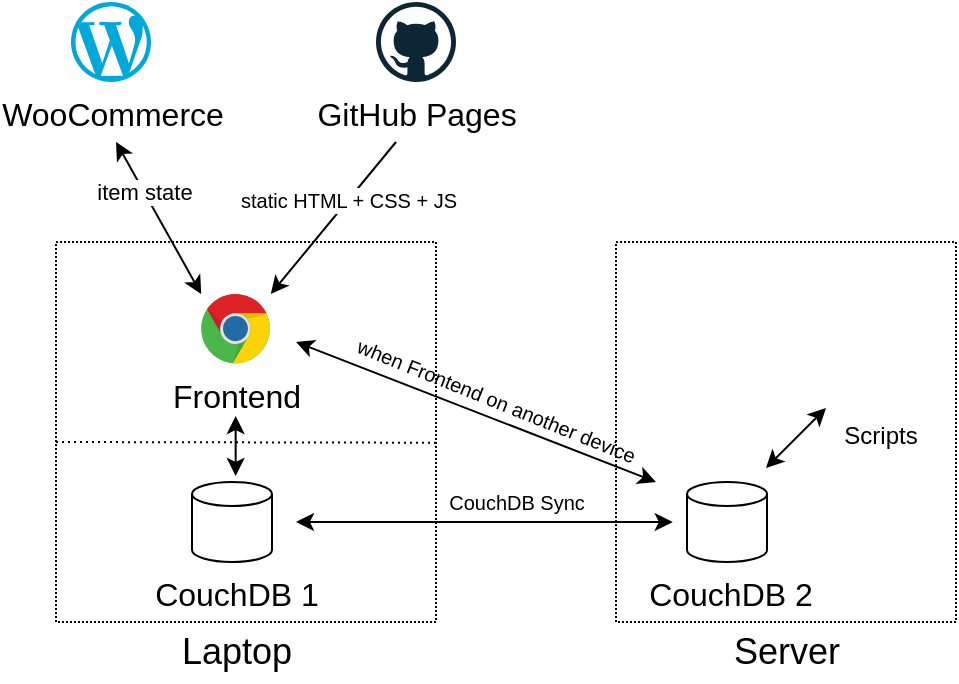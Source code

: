 <mxfile version="14.4.3" type="device"><diagram id="Jub3_QvItPBXAswjVCYb" name="Page-1"><mxGraphModel dx="1986" dy="796" grid="1" gridSize="10" guides="1" tooltips="1" connect="1" arrows="1" fold="1" page="0" pageScale="1" pageWidth="827" pageHeight="1169" math="0" shadow="0"><root><mxCell id="0"/><mxCell id="1" parent="0"/><mxCell id="EoJIgMs5uyHAUl-kZ0xm-6" value="" style="rounded=0;whiteSpace=wrap;html=1;fillColor=none;dashed=1;dashPattern=1 1;" parent="1" vertex="1"><mxGeometry x="-410" y="420" width="190" height="190" as="geometry"/></mxCell><mxCell id="EoJIgMs5uyHAUl-kZ0xm-5" value="" style="group" parent="1" vertex="1" connectable="0"><mxGeometry x="-362.5" y="540" width="85" height="66" as="geometry"/></mxCell><mxCell id="DZSfuHu3Pw6k67-Y-m6J-2" value="" style="shape=cylinder3;whiteSpace=wrap;html=1;boundedLbl=1;backgroundOutline=1;size=6;" parent="EoJIgMs5uyHAUl-kZ0xm-5" vertex="1"><mxGeometry x="20.5" width="40" height="40" as="geometry"/></mxCell><mxCell id="EoJIgMs5uyHAUl-kZ0xm-2" value="&lt;font style=&quot;font-size: 16px&quot;&gt;CouchDB 1&lt;/font&gt;" style="text;html=1;strokeColor=none;fillColor=none;align=center;verticalAlign=middle;whiteSpace=wrap;rounded=0;" parent="EoJIgMs5uyHAUl-kZ0xm-5" vertex="1"><mxGeometry y="46" width="85" height="20" as="geometry"/></mxCell><mxCell id="EoJIgMs5uyHAUl-kZ0xm-7" value="Laptop" style="text;html=1;align=center;verticalAlign=middle;resizable=0;points=[];autosize=1;fontSize=18;fontColor=#000000;" parent="1" vertex="1"><mxGeometry x="-355" y="610" width="70" height="30" as="geometry"/></mxCell><mxCell id="EoJIgMs5uyHAUl-kZ0xm-9" value="&lt;font style=&quot;font-size: 16px&quot;&gt;Frontend&lt;/font&gt;" style="dashed=0;outlineConnect=0;html=1;align=center;labelPosition=center;verticalLabelPosition=bottom;verticalAlign=top;shape=mxgraph.weblogos.chrome;fillColor=none;" parent="1" vertex="1"><mxGeometry x="-337.4" y="446.0" width="34.8" height="35.4" as="geometry"/></mxCell><mxCell id="EoJIgMs5uyHAUl-kZ0xm-10" value="&lt;font style=&quot;font-size: 16px&quot;&gt;GitHub Pages&lt;/font&gt;" style="dashed=0;outlineConnect=0;html=1;align=center;labelPosition=center;verticalLabelPosition=bottom;verticalAlign=top;shape=mxgraph.weblogos.github;fillColor=none;" parent="1" vertex="1"><mxGeometry x="-250.0" y="300" width="40" height="40" as="geometry"/></mxCell><mxCell id="EoJIgMs5uyHAUl-kZ0xm-13" value="" style="endArrow=classic;startArrow=classic;html=1;" parent="1" edge="1"><mxGeometry width="50" height="50" relative="1" as="geometry"><mxPoint x="-320.17" y="507" as="sourcePoint"/><mxPoint x="-320.17" y="537" as="targetPoint"/></mxGeometry></mxCell><mxCell id="EoJIgMs5uyHAUl-kZ0xm-14" value="&lt;span style=&quot;font-family: helvetica; font-size: 10px; font-style: normal; font-weight: 400; letter-spacing: normal; text-align: center; text-indent: 0px; text-transform: none; word-spacing: 0px; background-color: rgb(255, 255, 255); display: inline; float: none;&quot;&gt;static HTML + CSS + JS&lt;/span&gt;" style="endArrow=classic;html=1;" parent="1" edge="1"><mxGeometry x="-0.25" width="50" height="50" relative="1" as="geometry"><mxPoint x="-240" y="370" as="sourcePoint"/><mxPoint x="-302.6" y="446" as="targetPoint"/><mxPoint as="offset"/></mxGeometry></mxCell><mxCell id="EoJIgMs5uyHAUl-kZ0xm-17" value="" style="rounded=0;whiteSpace=wrap;html=1;fillColor=none;dashed=1;dashPattern=1 1;" parent="1" vertex="1"><mxGeometry x="-130" y="420" width="170" height="190" as="geometry"/></mxCell><mxCell id="EoJIgMs5uyHAUl-kZ0xm-18" value="" style="group" parent="1" vertex="1" connectable="0"><mxGeometry x="-115" y="540" width="85" height="66" as="geometry"/></mxCell><mxCell id="EoJIgMs5uyHAUl-kZ0xm-19" value="" style="shape=cylinder3;whiteSpace=wrap;html=1;boundedLbl=1;backgroundOutline=1;size=6;" parent="EoJIgMs5uyHAUl-kZ0xm-18" vertex="1"><mxGeometry x="20.5" width="40" height="40" as="geometry"/></mxCell><mxCell id="EoJIgMs5uyHAUl-kZ0xm-20" value="&lt;font style=&quot;font-size: 16px&quot;&gt;CouchDB 2&lt;/font&gt;" style="text;html=1;strokeColor=none;fillColor=none;align=center;verticalAlign=middle;whiteSpace=wrap;rounded=0;" parent="EoJIgMs5uyHAUl-kZ0xm-18" vertex="1"><mxGeometry y="46" width="85" height="20" as="geometry"/></mxCell><mxCell id="EoJIgMs5uyHAUl-kZ0xm-21" value="Server" style="text;html=1;align=center;verticalAlign=middle;resizable=0;points=[];autosize=1;fontSize=18;fontColor=#000000;" parent="1" vertex="1"><mxGeometry x="-80" y="610" width="70" height="30" as="geometry"/></mxCell><mxCell id="EoJIgMs5uyHAUl-kZ0xm-25" value="" style="endArrow=classic;startArrow=classic;html=1;" parent="1" edge="1"><mxGeometry width="50" height="50" relative="1" as="geometry"><mxPoint x="-290" y="560" as="sourcePoint"/><mxPoint x="-101.62" y="560" as="targetPoint"/></mxGeometry></mxCell><mxCell id="EoJIgMs5uyHAUl-kZ0xm-26" value="&lt;span style=&quot;font-size: 10px&quot;&gt;CouchDB Sync&lt;/span&gt;" style="text;html=1;align=center;verticalAlign=middle;resizable=0;points=[];autosize=1;rotation=0;" parent="1" vertex="1"><mxGeometry x="-220" y="540" width="80" height="20" as="geometry"/></mxCell><mxCell id="EoJIgMs5uyHAUl-kZ0xm-29" value="&lt;font style=&quot;font-size: 16px&quot;&gt;WooCommerce&lt;/font&gt;" style="dashed=0;outlineConnect=0;html=1;align=center;labelPosition=center;verticalLabelPosition=bottom;verticalAlign=top;shape=mxgraph.weblogos.wordpress_2;fillColor=#00A7DA;strokeColor=none;dashPattern=1 1;" parent="1" vertex="1"><mxGeometry x="-402.5" y="300" width="40" height="40" as="geometry"/></mxCell><mxCell id="EoJIgMs5uyHAUl-kZ0xm-33" value="item state" style="endArrow=classic;startArrow=classic;html=1;" parent="1" edge="1"><mxGeometry x="-0.333" width="50" height="50" relative="1" as="geometry"><mxPoint x="-380" y="370" as="sourcePoint"/><mxPoint x="-337.4" y="446" as="targetPoint"/><mxPoint as="offset"/></mxGeometry></mxCell><mxCell id="n2L1k7FRFyxnsU_97iv_-2" value="Scripts" style="shape=image;html=1;verticalAlign=top;verticalLabelPosition=bottom;labelBackgroundColor=#ffffff;imageAspect=0;aspect=fixed;image=https://cdn4.iconfinder.com/data/icons/logos-and-brands/512/267_Python_logo-128.png;strokeColor=#000000;fontColor=#000000;" vertex="1" parent="1"><mxGeometry x="-20" y="460" width="43" height="43" as="geometry"/></mxCell><mxCell id="n2L1k7FRFyxnsU_97iv_-3" value="" style="endArrow=classic;startArrow=classic;html=1;strokeColor=#000000;fontColor=#000000;" edge="1" parent="1"><mxGeometry width="50" height="50" relative="1" as="geometry"><mxPoint x="-55" y="533" as="sourcePoint"/><mxPoint x="-25" y="503" as="targetPoint"/></mxGeometry></mxCell><mxCell id="n2L1k7FRFyxnsU_97iv_-4" value="" style="endArrow=none;html=1;strokeWidth=1;fontColor=#000000;dashed=1;dashPattern=1 2;entryX=0.958;entryY=0.523;entryDx=0;entryDy=0;entryPerimeter=0;" edge="1" parent="1"><mxGeometry width="50" height="50" relative="1" as="geometry"><mxPoint x="-410" y="520" as="sourcePoint"/><mxPoint x="-220.0" y="520.37" as="targetPoint"/></mxGeometry></mxCell><mxCell id="n2L1k7FRFyxnsU_97iv_-6" value="" style="endArrow=classic;startArrow=classic;html=1;" edge="1" parent="1"><mxGeometry width="50" height="50" relative="1" as="geometry"><mxPoint x="-290" y="470" as="sourcePoint"/><mxPoint x="-110" y="540" as="targetPoint"/></mxGeometry></mxCell><mxCell id="n2L1k7FRFyxnsU_97iv_-7" value="&lt;span style=&quot;font-size: 10px&quot;&gt;when Frontend on another device&lt;/span&gt;" style="text;html=1;align=center;verticalAlign=middle;resizable=0;points=[];autosize=1;rotation=22;" vertex="1" parent="1"><mxGeometry x="-270" y="489" width="160" height="20" as="geometry"/></mxCell></root></mxGraphModel></diagram></mxfile>